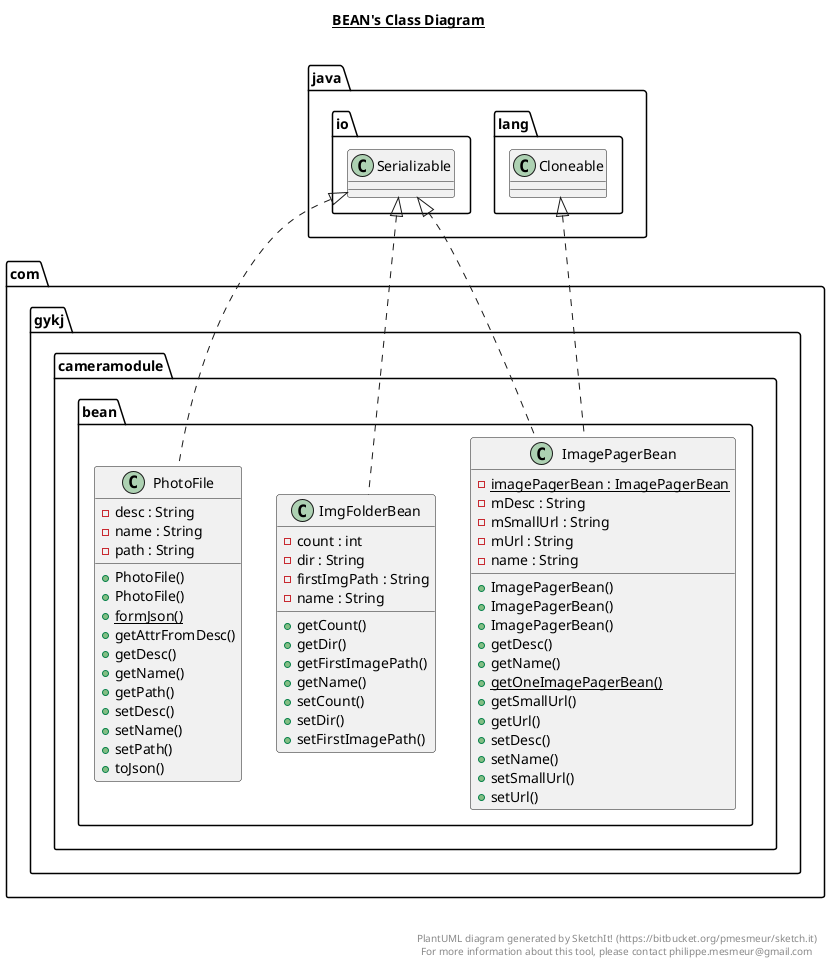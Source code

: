 @startuml

title __BEAN's Class Diagram__\n

  namespace com.gykj.cameramodule {
    namespace bean {
      class com.gykj.cameramodule.bean.ImagePagerBean {
          {static} - imagePagerBean : ImagePagerBean
          - mDesc : String
          - mSmallUrl : String
          - mUrl : String
          - name : String
          + ImagePagerBean()
          + ImagePagerBean()
          + ImagePagerBean()
          + getDesc()
          + getName()
          {static} + getOneImagePagerBean()
          + getSmallUrl()
          + getUrl()
          + setDesc()
          + setName()
          + setSmallUrl()
          + setUrl()
      }
    }
  }
  

  namespace com.gykj.cameramodule {
    namespace bean {
      class com.gykj.cameramodule.bean.ImgFolderBean {
          - count : int
          - dir : String
          - firstImgPath : String
          - name : String
          + getCount()
          + getDir()
          + getFirstImagePath()
          + getName()
          + setCount()
          + setDir()
          + setFirstImagePath()
      }
    }
  }
  

  namespace com.gykj.cameramodule {
    namespace bean {
      class com.gykj.cameramodule.bean.PhotoFile {
          - desc : String
          - name : String
          - path : String
          + PhotoFile()
          + PhotoFile()
          {static} + formJson()
          + getAttrFromDesc()
          + getDesc()
          + getName()
          + getPath()
          + setDesc()
          + setName()
          + setPath()
          + toJson()
      }
    }
  }
  

  com.gykj.cameramodule.bean.ImagePagerBean .up.|> java.io.Serializable
  com.gykj.cameramodule.bean.ImagePagerBean .up.|> java.lang.Cloneable
  com.gykj.cameramodule.bean.ImgFolderBean .up.|> java.io.Serializable
  com.gykj.cameramodule.bean.PhotoFile .up.|> java.io.Serializable


right footer


PlantUML diagram generated by SketchIt! (https://bitbucket.org/pmesmeur/sketch.it)
For more information about this tool, please contact philippe.mesmeur@gmail.com
endfooter

@enduml
